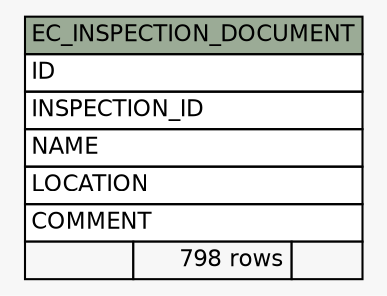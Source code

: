 // dot 2.28.0 on Windows 7 6.1
// SchemaSpy rev 590
digraph "EC_INSPECTION_DOCUMENT" {
  graph [
    rankdir="RL"
    bgcolor="#f7f7f7"
    nodesep="0.18"
    ranksep="0.46"
    fontname="Helvetica"
    fontsize="11"
  ];
  node [
    fontname="Helvetica"
    fontsize="11"
    shape="plaintext"
  ];
  edge [
    arrowsize="0.8"
  ];
  "EC_INSPECTION_DOCUMENT" [
    label=<
    <TABLE BORDER="0" CELLBORDER="1" CELLSPACING="0" BGCOLOR="#ffffff">
      <TR><TD COLSPAN="3" BGCOLOR="#9bab96" ALIGN="CENTER">EC_INSPECTION_DOCUMENT</TD></TR>
      <TR><TD PORT="ID" COLSPAN="3" ALIGN="LEFT">ID</TD></TR>
      <TR><TD PORT="INSPECTION_ID" COLSPAN="3" ALIGN="LEFT">INSPECTION_ID</TD></TR>
      <TR><TD PORT="NAME" COLSPAN="3" ALIGN="LEFT">NAME</TD></TR>
      <TR><TD PORT="LOCATION" COLSPAN="3" ALIGN="LEFT">LOCATION</TD></TR>
      <TR><TD PORT="COMMENT" COLSPAN="3" ALIGN="LEFT">COMMENT</TD></TR>
      <TR><TD ALIGN="LEFT" BGCOLOR="#f7f7f7">  </TD><TD ALIGN="RIGHT" BGCOLOR="#f7f7f7">798 rows</TD><TD ALIGN="RIGHT" BGCOLOR="#f7f7f7">  </TD></TR>
    </TABLE>>
    URL="tables/EC_INSPECTION_DOCUMENT.html"
    tooltip="EC_INSPECTION_DOCUMENT"
  ];
}
